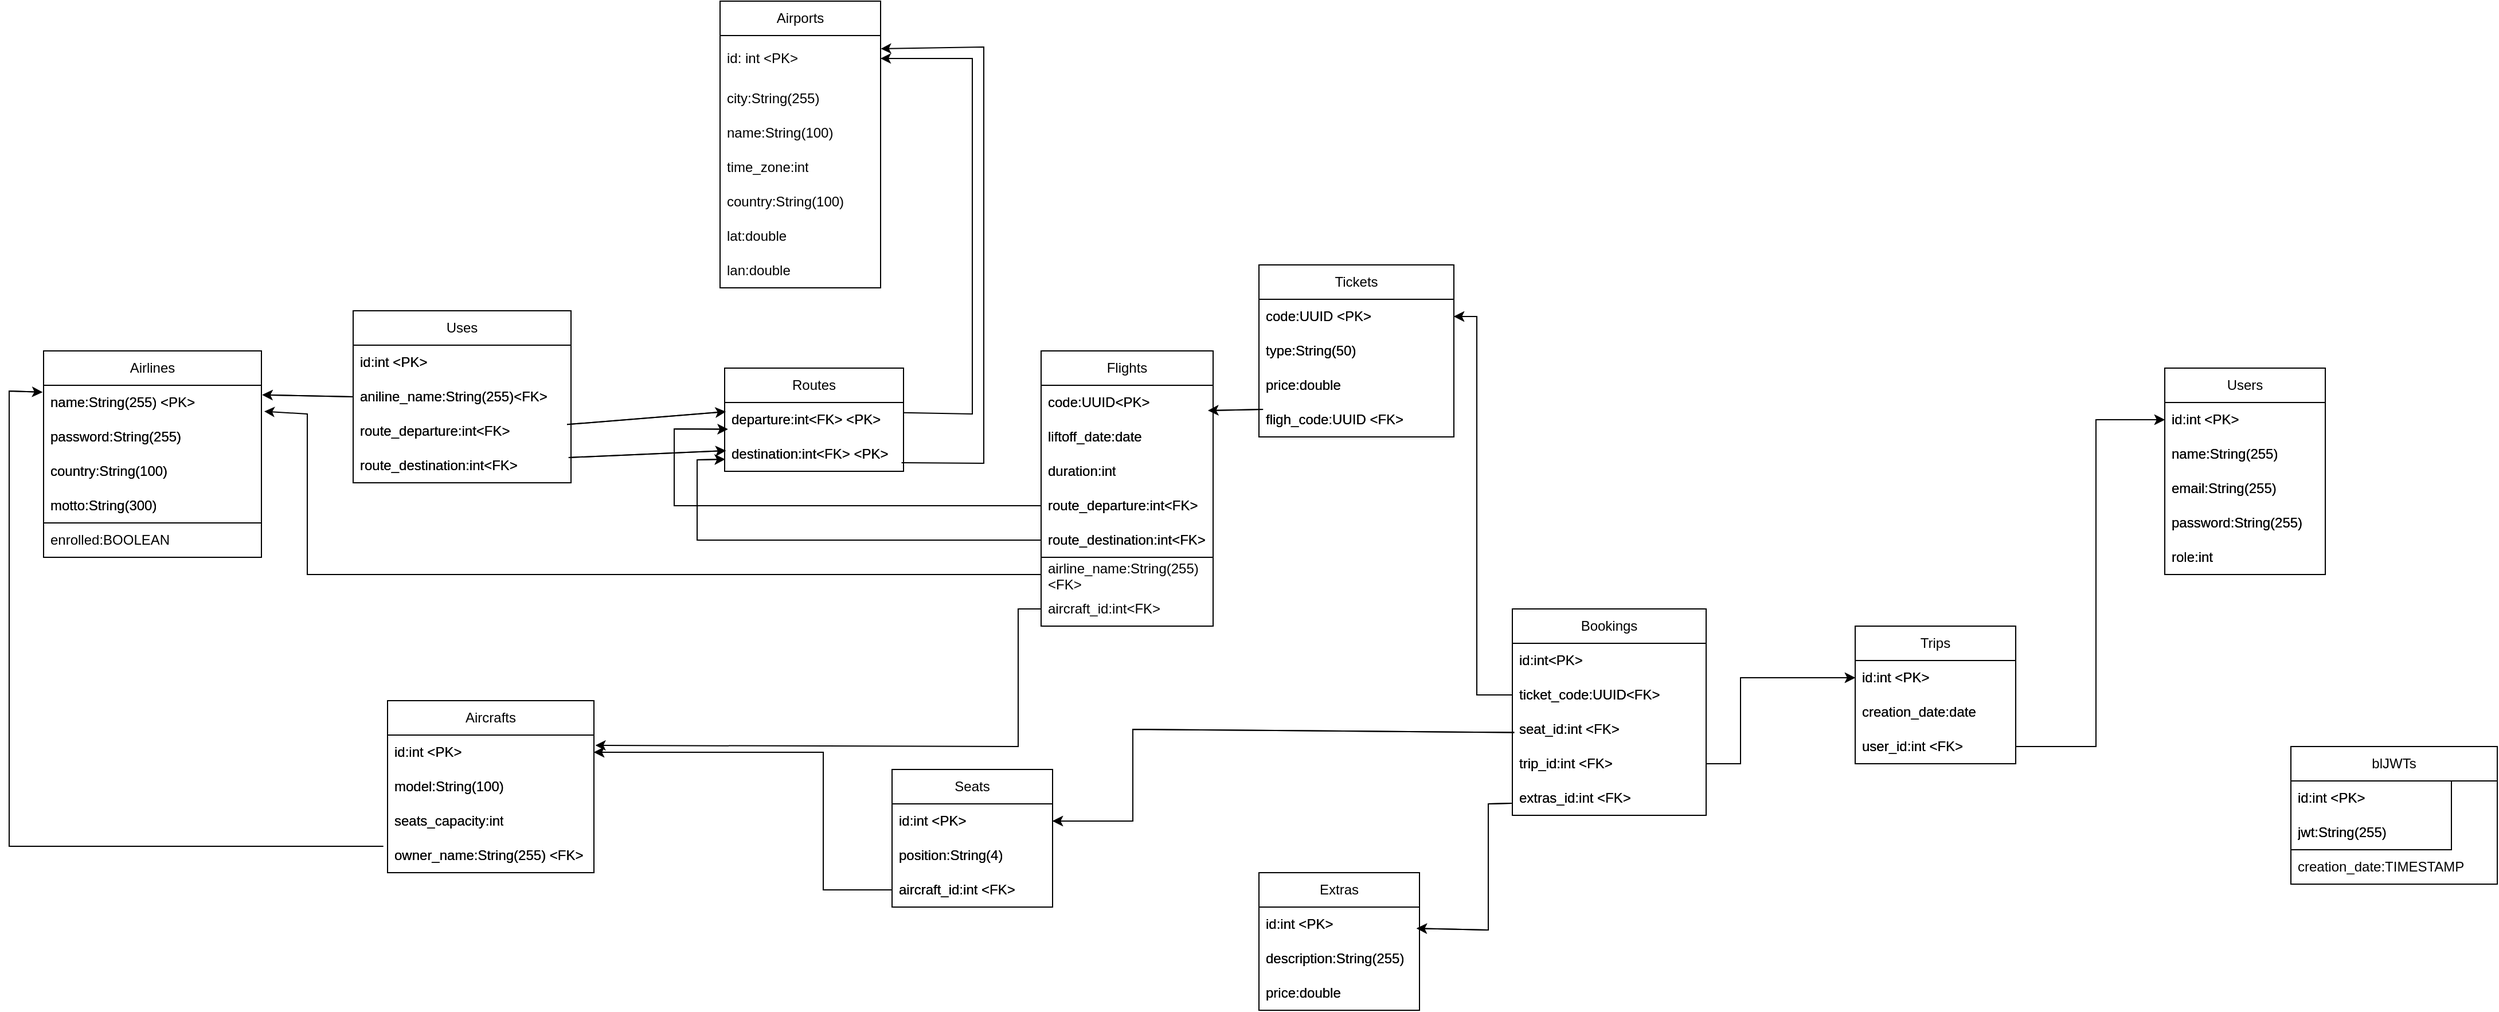 <mxfile version="27.1.6">
  <diagram name="Pagina-1" id="pX6mvPdmHWL1DqITEzlt">
    <mxGraphModel dx="1757" dy="1688" grid="1" gridSize="10" guides="1" tooltips="1" connect="1" arrows="1" fold="1" page="1" pageScale="1" pageWidth="827" pageHeight="1169" math="0" shadow="0">
      <root>
        <mxCell id="0" />
        <mxCell id="1" parent="0" />
        <mxCell id="3aQUeb-euFE-y9l26gwd-1" value="Airlines" style="swimlane;fontStyle=0;childLayout=stackLayout;horizontal=1;startSize=30;horizontalStack=0;resizeParent=1;resizeParentMax=0;resizeLast=0;collapsible=1;marginBottom=0;whiteSpace=wrap;html=1;" parent="1" vertex="1">
          <mxGeometry x="-180" y="235" width="190" height="150" as="geometry" />
        </mxCell>
        <mxCell id="3aQUeb-euFE-y9l26gwd-2" value="name:String(255) &amp;lt;PK&amp;gt;" style="text;strokeColor=none;fillColor=none;align=left;verticalAlign=middle;spacingLeft=4;spacingRight=4;overflow=hidden;points=[[0,0.5],[1,0.5]];portConstraint=eastwest;rotatable=0;whiteSpace=wrap;html=1;" parent="3aQUeb-euFE-y9l26gwd-1" vertex="1">
          <mxGeometry y="30" width="190" height="30" as="geometry" />
        </mxCell>
        <mxCell id="3aQUeb-euFE-y9l26gwd-3" value="password:String(255)" style="text;strokeColor=none;fillColor=none;align=left;verticalAlign=middle;spacingLeft=4;spacingRight=4;overflow=hidden;points=[[0,0.5],[1,0.5]];portConstraint=eastwest;rotatable=0;whiteSpace=wrap;html=1;" parent="3aQUeb-euFE-y9l26gwd-1" vertex="1">
          <mxGeometry y="60" width="190" height="30" as="geometry" />
        </mxCell>
        <mxCell id="3aQUeb-euFE-y9l26gwd-4" value="country:String(100)" style="text;strokeColor=none;fillColor=none;align=left;verticalAlign=middle;spacingLeft=4;spacingRight=4;overflow=hidden;points=[[0,0.5],[1,0.5]];portConstraint=eastwest;rotatable=0;whiteSpace=wrap;html=1;" parent="3aQUeb-euFE-y9l26gwd-1" vertex="1">
          <mxGeometry y="90" width="190" height="30" as="geometry" />
        </mxCell>
        <mxCell id="3aQUeb-euFE-y9l26gwd-5" value="motto:String(300)" style="text;strokeColor=none;fillColor=none;align=left;verticalAlign=middle;spacingLeft=4;spacingRight=4;overflow=hidden;points=[[0,0.5],[1,0.5]];portConstraint=eastwest;rotatable=0;whiteSpace=wrap;html=1;" parent="3aQUeb-euFE-y9l26gwd-1" vertex="1">
          <mxGeometry y="120" width="190" height="30" as="geometry" />
        </mxCell>
        <mxCell id="3aQUeb-euFE-y9l26gwd-6" value="Routes" style="swimlane;fontStyle=0;childLayout=stackLayout;horizontal=1;startSize=30;horizontalStack=0;resizeParent=1;resizeParentMax=0;resizeLast=0;collapsible=1;marginBottom=0;whiteSpace=wrap;html=1;" parent="1" vertex="1">
          <mxGeometry x="414" y="250" width="156" height="90" as="geometry" />
        </mxCell>
        <mxCell id="3aQUeb-euFE-y9l26gwd-7" value="departure:int&amp;lt;FK&amp;gt; &amp;lt;PK&amp;gt;" style="text;strokeColor=none;fillColor=none;align=left;verticalAlign=middle;spacingLeft=4;spacingRight=4;overflow=hidden;points=[[0,0.5],[1,0.5]];portConstraint=eastwest;rotatable=0;whiteSpace=wrap;html=1;" parent="3aQUeb-euFE-y9l26gwd-6" vertex="1">
          <mxGeometry y="30" width="156" height="30" as="geometry" />
        </mxCell>
        <mxCell id="3aQUeb-euFE-y9l26gwd-8" value="destination:int&amp;lt;FK&amp;gt; &amp;lt;PK&amp;gt;" style="text;strokeColor=none;fillColor=none;align=left;verticalAlign=middle;spacingLeft=4;spacingRight=4;overflow=hidden;points=[[0,0.5],[1,0.5]];portConstraint=eastwest;rotatable=0;whiteSpace=wrap;html=1;" parent="3aQUeb-euFE-y9l26gwd-6" vertex="1">
          <mxGeometry y="60" width="156" height="30" as="geometry" />
        </mxCell>
        <mxCell id="3aQUeb-euFE-y9l26gwd-9" value="Users" style="swimlane;fontStyle=0;childLayout=stackLayout;horizontal=1;startSize=30;horizontalStack=0;resizeParent=1;resizeParentMax=0;resizeLast=0;collapsible=1;marginBottom=0;whiteSpace=wrap;html=1;" parent="1" vertex="1">
          <mxGeometry x="1670" y="250" width="140" height="180" as="geometry" />
        </mxCell>
        <mxCell id="3aQUeb-euFE-y9l26gwd-10" value="id:int &amp;lt;PK&amp;gt;" style="text;strokeColor=none;fillColor=none;align=left;verticalAlign=middle;spacingLeft=4;spacingRight=4;overflow=hidden;points=[[0,0.5],[1,0.5]];portConstraint=eastwest;rotatable=0;whiteSpace=wrap;html=1;" parent="3aQUeb-euFE-y9l26gwd-9" vertex="1">
          <mxGeometry y="30" width="140" height="30" as="geometry" />
        </mxCell>
        <mxCell id="3aQUeb-euFE-y9l26gwd-11" value="name:String(255)" style="text;strokeColor=none;fillColor=none;align=left;verticalAlign=middle;spacingLeft=4;spacingRight=4;overflow=hidden;points=[[0,0.5],[1,0.5]];portConstraint=eastwest;rotatable=0;whiteSpace=wrap;html=1;" parent="3aQUeb-euFE-y9l26gwd-9" vertex="1">
          <mxGeometry y="60" width="140" height="30" as="geometry" />
        </mxCell>
        <mxCell id="3aQUeb-euFE-y9l26gwd-12" value="email:String(255)" style="text;strokeColor=none;fillColor=none;align=left;verticalAlign=middle;spacingLeft=4;spacingRight=4;overflow=hidden;points=[[0,0.5],[1,0.5]];portConstraint=eastwest;rotatable=0;whiteSpace=wrap;html=1;" parent="3aQUeb-euFE-y9l26gwd-9" vertex="1">
          <mxGeometry y="90" width="140" height="30" as="geometry" />
        </mxCell>
        <mxCell id="3aQUeb-euFE-y9l26gwd-13" value="password:String(255)" style="text;strokeColor=none;fillColor=none;align=left;verticalAlign=middle;spacingLeft=4;spacingRight=4;overflow=hidden;points=[[0,0.5],[1,0.5]];portConstraint=eastwest;rotatable=0;whiteSpace=wrap;html=1;" parent="3aQUeb-euFE-y9l26gwd-9" vertex="1">
          <mxGeometry y="120" width="140" height="30" as="geometry" />
        </mxCell>
        <mxCell id="3aQUeb-euFE-y9l26gwd-14" value="role:int" style="text;strokeColor=none;fillColor=none;align=left;verticalAlign=middle;spacingLeft=4;spacingRight=4;overflow=hidden;points=[[0,0.5],[1,0.5]];portConstraint=eastwest;rotatable=0;whiteSpace=wrap;html=1;" parent="3aQUeb-euFE-y9l26gwd-9" vertex="1">
          <mxGeometry y="150" width="140" height="30" as="geometry" />
        </mxCell>
        <mxCell id="3aQUeb-euFE-y9l26gwd-15" value="Tickets" style="swimlane;fontStyle=0;childLayout=stackLayout;horizontal=1;startSize=30;horizontalStack=0;resizeParent=1;resizeParentMax=0;resizeLast=0;collapsible=1;marginBottom=0;whiteSpace=wrap;html=1;" parent="1" vertex="1">
          <mxGeometry x="880" y="160" width="170" height="150" as="geometry" />
        </mxCell>
        <mxCell id="3aQUeb-euFE-y9l26gwd-16" value="code:UUID &amp;lt;PK&amp;gt;" style="text;strokeColor=none;fillColor=none;align=left;verticalAlign=middle;spacingLeft=4;spacingRight=4;overflow=hidden;points=[[0,0.5],[1,0.5]];portConstraint=eastwest;rotatable=0;whiteSpace=wrap;html=1;" parent="3aQUeb-euFE-y9l26gwd-15" vertex="1">
          <mxGeometry y="30" width="170" height="30" as="geometry" />
        </mxCell>
        <mxCell id="3aQUeb-euFE-y9l26gwd-17" value="type:String(50)" style="text;strokeColor=none;fillColor=none;align=left;verticalAlign=middle;spacingLeft=4;spacingRight=4;overflow=hidden;points=[[0,0.5],[1,0.5]];portConstraint=eastwest;rotatable=0;whiteSpace=wrap;html=1;" parent="3aQUeb-euFE-y9l26gwd-15" vertex="1">
          <mxGeometry y="60" width="170" height="30" as="geometry" />
        </mxCell>
        <mxCell id="3aQUeb-euFE-y9l26gwd-18" value="price:double" style="text;strokeColor=none;fillColor=none;align=left;verticalAlign=middle;spacingLeft=4;spacingRight=4;overflow=hidden;points=[[0,0.5],[1,0.5]];portConstraint=eastwest;rotatable=0;whiteSpace=wrap;html=1;" parent="3aQUeb-euFE-y9l26gwd-15" vertex="1">
          <mxGeometry y="90" width="170" height="30" as="geometry" />
        </mxCell>
        <mxCell id="3aQUeb-euFE-y9l26gwd-19" value="fligh_code:UUID &amp;lt;FK&amp;gt;" style="text;strokeColor=none;fillColor=none;align=left;verticalAlign=middle;spacingLeft=4;spacingRight=4;overflow=hidden;points=[[0,0.5],[1,0.5]];portConstraint=eastwest;rotatable=0;whiteSpace=wrap;html=1;" parent="3aQUeb-euFE-y9l26gwd-15" vertex="1">
          <mxGeometry y="120" width="170" height="30" as="geometry" />
        </mxCell>
        <mxCell id="3aQUeb-euFE-y9l26gwd-26" value="Flights" style="swimlane;fontStyle=0;childLayout=stackLayout;horizontal=1;startSize=30;horizontalStack=0;resizeParent=1;resizeParentMax=0;resizeLast=0;collapsible=1;marginBottom=0;whiteSpace=wrap;html=1;" parent="1" vertex="1">
          <mxGeometry x="690" y="235" width="150" height="240" as="geometry" />
        </mxCell>
        <mxCell id="3aQUeb-euFE-y9l26gwd-27" value="code:UUID&amp;lt;PK&amp;gt;" style="text;strokeColor=none;fillColor=none;align=left;verticalAlign=middle;spacingLeft=4;spacingRight=4;overflow=hidden;points=[[0,0.5],[1,0.5]];portConstraint=eastwest;rotatable=0;whiteSpace=wrap;html=1;" parent="3aQUeb-euFE-y9l26gwd-26" vertex="1">
          <mxGeometry y="30" width="150" height="30" as="geometry" />
        </mxCell>
        <mxCell id="3aQUeb-euFE-y9l26gwd-28" value="liftoff_date:date" style="text;strokeColor=none;fillColor=none;align=left;verticalAlign=middle;spacingLeft=4;spacingRight=4;overflow=hidden;points=[[0,0.5],[1,0.5]];portConstraint=eastwest;rotatable=0;whiteSpace=wrap;html=1;" parent="3aQUeb-euFE-y9l26gwd-26" vertex="1">
          <mxGeometry y="60" width="150" height="30" as="geometry" />
        </mxCell>
        <mxCell id="3aQUeb-euFE-y9l26gwd-29" value="duration:int" style="text;strokeColor=none;fillColor=none;align=left;verticalAlign=middle;spacingLeft=4;spacingRight=4;overflow=hidden;points=[[0,0.5],[1,0.5]];portConstraint=eastwest;rotatable=0;whiteSpace=wrap;html=1;" parent="3aQUeb-euFE-y9l26gwd-26" vertex="1">
          <mxGeometry y="90" width="150" height="30" as="geometry" />
        </mxCell>
        <mxCell id="3aQUeb-euFE-y9l26gwd-30" value="route_departure:int&amp;lt;FK&amp;gt;" style="text;strokeColor=none;fillColor=none;align=left;verticalAlign=middle;spacingLeft=4;spacingRight=4;overflow=hidden;points=[[0,0.5],[1,0.5]];portConstraint=eastwest;rotatable=0;whiteSpace=wrap;html=1;" parent="3aQUeb-euFE-y9l26gwd-26" vertex="1">
          <mxGeometry y="120" width="150" height="30" as="geometry" />
        </mxCell>
        <mxCell id="3aQUeb-euFE-y9l26gwd-31" value="route_destination:int&amp;lt;FK&amp;gt;" style="text;strokeColor=none;fillColor=none;align=left;verticalAlign=middle;spacingLeft=4;spacingRight=4;overflow=hidden;points=[[0,0.5],[1,0.5]];portConstraint=eastwest;rotatable=0;whiteSpace=wrap;html=1;" parent="3aQUeb-euFE-y9l26gwd-26" vertex="1">
          <mxGeometry y="150" width="150" height="30" as="geometry" />
        </mxCell>
        <mxCell id="3aQUeb-euFE-y9l26gwd-32" value="airline_name:String(255)&amp;lt;FK&amp;gt;" style="text;strokeColor=none;fillColor=none;align=left;verticalAlign=middle;spacingLeft=4;spacingRight=4;overflow=hidden;points=[[0,0.5],[1,0.5]];portConstraint=eastwest;rotatable=0;whiteSpace=wrap;html=1;" parent="3aQUeb-euFE-y9l26gwd-26" vertex="1">
          <mxGeometry y="180" width="150" height="30" as="geometry" />
        </mxCell>
        <mxCell id="Vh7ybCmycij3RCht1qAK-32" value="aircraft_id:int&amp;lt;FK&amp;gt;" style="text;strokeColor=none;fillColor=none;align=left;verticalAlign=middle;spacingLeft=4;spacingRight=4;overflow=hidden;points=[[0,0.5],[1,0.5]];portConstraint=eastwest;rotatable=0;whiteSpace=wrap;html=1;" parent="3aQUeb-euFE-y9l26gwd-26" vertex="1">
          <mxGeometry y="210" width="150" height="30" as="geometry" />
        </mxCell>
        <mxCell id="3aQUeb-euFE-y9l26gwd-33" value="Trips" style="swimlane;fontStyle=0;childLayout=stackLayout;horizontal=1;startSize=30;horizontalStack=0;resizeParent=1;resizeParentMax=0;resizeLast=0;collapsible=1;marginBottom=0;whiteSpace=wrap;html=1;" parent="1" vertex="1">
          <mxGeometry x="1400" y="475" width="140" height="120" as="geometry" />
        </mxCell>
        <mxCell id="3aQUeb-euFE-y9l26gwd-34" value="id:int &amp;lt;PK&amp;gt;" style="text;strokeColor=none;fillColor=none;align=left;verticalAlign=middle;spacingLeft=4;spacingRight=4;overflow=hidden;points=[[0,0.5],[1,0.5]];portConstraint=eastwest;rotatable=0;whiteSpace=wrap;html=1;" parent="3aQUeb-euFE-y9l26gwd-33" vertex="1">
          <mxGeometry y="30" width="140" height="30" as="geometry" />
        </mxCell>
        <mxCell id="3aQUeb-euFE-y9l26gwd-35" value="creation_date:date" style="text;strokeColor=none;fillColor=none;align=left;verticalAlign=middle;spacingLeft=4;spacingRight=4;overflow=hidden;points=[[0,0.5],[1,0.5]];portConstraint=eastwest;rotatable=0;whiteSpace=wrap;html=1;" parent="3aQUeb-euFE-y9l26gwd-33" vertex="1">
          <mxGeometry y="60" width="140" height="30" as="geometry" />
        </mxCell>
        <mxCell id="3aQUeb-euFE-y9l26gwd-36" value="user_id:int &amp;lt;FK&amp;gt;" style="text;strokeColor=none;fillColor=none;align=left;verticalAlign=middle;spacingLeft=4;spacingRight=4;overflow=hidden;points=[[0,0.5],[1,0.5]];portConstraint=eastwest;rotatable=0;whiteSpace=wrap;html=1;" parent="3aQUeb-euFE-y9l26gwd-33" vertex="1">
          <mxGeometry y="90" width="140" height="30" as="geometry" />
        </mxCell>
        <mxCell id="3aQUeb-euFE-y9l26gwd-37" value="Seats" style="swimlane;fontStyle=0;childLayout=stackLayout;horizontal=1;startSize=30;horizontalStack=0;resizeParent=1;resizeParentMax=0;resizeLast=0;collapsible=1;marginBottom=0;whiteSpace=wrap;html=1;" parent="1" vertex="1">
          <mxGeometry x="560" y="600" width="140" height="120" as="geometry" />
        </mxCell>
        <mxCell id="3aQUeb-euFE-y9l26gwd-38" value="id:int &amp;lt;PK&amp;gt;" style="text;strokeColor=none;fillColor=none;align=left;verticalAlign=middle;spacingLeft=4;spacingRight=4;overflow=hidden;points=[[0,0.5],[1,0.5]];portConstraint=eastwest;rotatable=0;whiteSpace=wrap;html=1;" parent="3aQUeb-euFE-y9l26gwd-37" vertex="1">
          <mxGeometry y="30" width="140" height="30" as="geometry" />
        </mxCell>
        <mxCell id="3aQUeb-euFE-y9l26gwd-39" value="position:String(4)" style="text;strokeColor=none;fillColor=none;align=left;verticalAlign=middle;spacingLeft=4;spacingRight=4;overflow=hidden;points=[[0,0.5],[1,0.5]];portConstraint=eastwest;rotatable=0;whiteSpace=wrap;html=1;" parent="3aQUeb-euFE-y9l26gwd-37" vertex="1">
          <mxGeometry y="60" width="140" height="30" as="geometry" />
        </mxCell>
        <mxCell id="3aQUeb-euFE-y9l26gwd-40" value="aircraft_id:int &amp;lt;FK&amp;gt;" style="text;strokeColor=none;fillColor=none;align=left;verticalAlign=middle;spacingLeft=4;spacingRight=4;overflow=hidden;points=[[0,0.5],[1,0.5]];portConstraint=eastwest;rotatable=0;whiteSpace=wrap;html=1;" parent="3aQUeb-euFE-y9l26gwd-37" vertex="1">
          <mxGeometry y="90" width="140" height="30" as="geometry" />
        </mxCell>
        <mxCell id="3aQUeb-euFE-y9l26gwd-41" value="Extras" style="swimlane;fontStyle=0;childLayout=stackLayout;horizontal=1;startSize=30;horizontalStack=0;resizeParent=1;resizeParentMax=0;resizeLast=0;collapsible=1;marginBottom=0;whiteSpace=wrap;html=1;" parent="1" vertex="1">
          <mxGeometry x="880" y="690" width="140" height="120" as="geometry" />
        </mxCell>
        <mxCell id="3aQUeb-euFE-y9l26gwd-42" value="id:int &amp;lt;PK&amp;gt;" style="text;strokeColor=none;fillColor=none;align=left;verticalAlign=middle;spacingLeft=4;spacingRight=4;overflow=hidden;points=[[0,0.5],[1,0.5]];portConstraint=eastwest;rotatable=0;whiteSpace=wrap;html=1;" parent="3aQUeb-euFE-y9l26gwd-41" vertex="1">
          <mxGeometry y="30" width="140" height="30" as="geometry" />
        </mxCell>
        <mxCell id="3aQUeb-euFE-y9l26gwd-43" value="description:String(255)" style="text;strokeColor=none;fillColor=none;align=left;verticalAlign=middle;spacingLeft=4;spacingRight=4;overflow=hidden;points=[[0,0.5],[1,0.5]];portConstraint=eastwest;rotatable=0;whiteSpace=wrap;html=1;" parent="3aQUeb-euFE-y9l26gwd-41" vertex="1">
          <mxGeometry y="60" width="140" height="30" as="geometry" />
        </mxCell>
        <mxCell id="3aQUeb-euFE-y9l26gwd-44" value="price:double" style="text;strokeColor=none;fillColor=none;align=left;verticalAlign=middle;spacingLeft=4;spacingRight=4;overflow=hidden;points=[[0,0.5],[1,0.5]];portConstraint=eastwest;rotatable=0;whiteSpace=wrap;html=1;" parent="3aQUeb-euFE-y9l26gwd-41" vertex="1">
          <mxGeometry y="90" width="140" height="30" as="geometry" />
        </mxCell>
        <mxCell id="3aQUeb-euFE-y9l26gwd-45" value="Aircrafts" style="swimlane;fontStyle=0;childLayout=stackLayout;horizontal=1;startSize=30;horizontalStack=0;resizeParent=1;resizeParentMax=0;resizeLast=0;collapsible=1;marginBottom=0;whiteSpace=wrap;html=1;" parent="1" vertex="1">
          <mxGeometry x="120" y="540" width="180" height="150" as="geometry" />
        </mxCell>
        <mxCell id="3aQUeb-euFE-y9l26gwd-46" value="id:int &amp;lt;PK&amp;gt;" style="text;strokeColor=none;fillColor=none;align=left;verticalAlign=middle;spacingLeft=4;spacingRight=4;overflow=hidden;points=[[0,0.5],[1,0.5]];portConstraint=eastwest;rotatable=0;whiteSpace=wrap;html=1;" parent="3aQUeb-euFE-y9l26gwd-45" vertex="1">
          <mxGeometry y="30" width="180" height="30" as="geometry" />
        </mxCell>
        <mxCell id="3aQUeb-euFE-y9l26gwd-47" value="model:String(100)" style="text;strokeColor=none;fillColor=none;align=left;verticalAlign=middle;spacingLeft=4;spacingRight=4;overflow=hidden;points=[[0,0.5],[1,0.5]];portConstraint=eastwest;rotatable=0;whiteSpace=wrap;html=1;" parent="3aQUeb-euFE-y9l26gwd-45" vertex="1">
          <mxGeometry y="60" width="180" height="30" as="geometry" />
        </mxCell>
        <mxCell id="3aQUeb-euFE-y9l26gwd-48" value="seats_capacity:int" style="text;strokeColor=none;fillColor=none;align=left;verticalAlign=middle;spacingLeft=4;spacingRight=4;overflow=hidden;points=[[0,0.5],[1,0.5]];portConstraint=eastwest;rotatable=0;whiteSpace=wrap;html=1;" parent="3aQUeb-euFE-y9l26gwd-45" vertex="1">
          <mxGeometry y="90" width="180" height="30" as="geometry" />
        </mxCell>
        <mxCell id="3aQUeb-euFE-y9l26gwd-49" value="owner_name:String(255) &amp;lt;FK&amp;gt;" style="text;strokeColor=none;fillColor=none;align=left;verticalAlign=middle;spacingLeft=4;spacingRight=4;overflow=hidden;points=[[0,0.5],[1,0.5]];portConstraint=eastwest;rotatable=0;whiteSpace=wrap;html=1;" parent="3aQUeb-euFE-y9l26gwd-45" vertex="1">
          <mxGeometry y="120" width="180" height="30" as="geometry" />
        </mxCell>
        <mxCell id="3aQUeb-euFE-y9l26gwd-52" value="" style="endArrow=classic;html=1;rounded=0;exitX=-0.021;exitY=0.233;exitDx=0;exitDy=0;entryX=-0.005;entryY=0.2;entryDx=0;entryDy=0;exitPerimeter=0;entryPerimeter=0;" parent="1" source="3aQUeb-euFE-y9l26gwd-49" target="3aQUeb-euFE-y9l26gwd-2" edge="1">
          <mxGeometry width="50" height="50" relative="1" as="geometry">
            <mxPoint x="140" y="670.01" as="sourcePoint" />
            <mxPoint x="-200" y="270" as="targetPoint" />
            <Array as="points">
              <mxPoint x="-210" y="667" />
              <mxPoint x="-210" y="270" />
            </Array>
          </mxGeometry>
        </mxCell>
        <mxCell id="3aQUeb-euFE-y9l26gwd-53" value="" style="endArrow=classic;html=1;rounded=0;exitX=0;exitY=0.5;exitDx=0;exitDy=0;entryX=1;entryY=0.5;entryDx=0;entryDy=0;" parent="1" source="3aQUeb-euFE-y9l26gwd-40" target="3aQUeb-euFE-y9l26gwd-46" edge="1">
          <mxGeometry width="50" height="50" relative="1" as="geometry">
            <mxPoint x="350" y="600" as="sourcePoint" />
            <mxPoint x="400" y="550" as="targetPoint" />
            <Array as="points">
              <mxPoint x="500" y="705" />
              <mxPoint x="500" y="585" />
            </Array>
          </mxGeometry>
        </mxCell>
        <mxCell id="3aQUeb-euFE-y9l26gwd-55" value="" style="endArrow=classic;html=1;rounded=0;exitX=0;exitY=0.5;exitDx=0;exitDy=0;entryX=0.002;entryY=0.652;entryDx=0;entryDy=0;entryPerimeter=0;" parent="1" source="3aQUeb-euFE-y9l26gwd-31" target="3aQUeb-euFE-y9l26gwd-8" edge="1">
          <mxGeometry width="50" height="50" relative="1" as="geometry">
            <mxPoint x="540" y="460" as="sourcePoint" />
            <mxPoint x="414" y="295" as="targetPoint" />
            <Array as="points">
              <mxPoint x="390" y="400" />
              <mxPoint x="390" y="330" />
            </Array>
          </mxGeometry>
        </mxCell>
        <mxCell id="3aQUeb-euFE-y9l26gwd-56" value="Uses" style="swimlane;fontStyle=0;childLayout=stackLayout;horizontal=1;startSize=30;horizontalStack=0;resizeParent=1;resizeParentMax=0;resizeLast=0;collapsible=1;marginBottom=0;whiteSpace=wrap;html=1;" parent="1" vertex="1">
          <mxGeometry x="90" y="200" width="190" height="150" as="geometry" />
        </mxCell>
        <mxCell id="3aQUeb-euFE-y9l26gwd-57" value="id:int &amp;lt;PK&amp;gt;" style="text;strokeColor=none;fillColor=none;align=left;verticalAlign=middle;spacingLeft=4;spacingRight=4;overflow=hidden;points=[[0,0.5],[1,0.5]];portConstraint=eastwest;rotatable=0;whiteSpace=wrap;html=1;" parent="3aQUeb-euFE-y9l26gwd-56" vertex="1">
          <mxGeometry y="30" width="190" height="30" as="geometry" />
        </mxCell>
        <mxCell id="3aQUeb-euFE-y9l26gwd-58" value="aniline_name:String(255)&amp;lt;FK&amp;gt;" style="text;strokeColor=none;fillColor=none;align=left;verticalAlign=middle;spacingLeft=4;spacingRight=4;overflow=hidden;points=[[0,0.5],[1,0.5]];portConstraint=eastwest;rotatable=0;whiteSpace=wrap;html=1;" parent="3aQUeb-euFE-y9l26gwd-56" vertex="1">
          <mxGeometry y="60" width="190" height="30" as="geometry" />
        </mxCell>
        <mxCell id="3aQUeb-euFE-y9l26gwd-59" value="route_departure:int&amp;lt;FK&amp;gt;" style="text;strokeColor=none;fillColor=none;align=left;verticalAlign=middle;spacingLeft=4;spacingRight=4;overflow=hidden;points=[[0,0.5],[1,0.5]];portConstraint=eastwest;rotatable=0;whiteSpace=wrap;html=1;" parent="3aQUeb-euFE-y9l26gwd-56" vertex="1">
          <mxGeometry y="90" width="190" height="30" as="geometry" />
        </mxCell>
        <mxCell id="3aQUeb-euFE-y9l26gwd-60" value="route_destination:int&amp;lt;FK&amp;gt;" style="text;strokeColor=none;fillColor=none;align=left;verticalAlign=middle;spacingLeft=4;spacingRight=4;overflow=hidden;points=[[0,0.5],[1,0.5]];portConstraint=eastwest;rotatable=0;whiteSpace=wrap;html=1;" parent="3aQUeb-euFE-y9l26gwd-56" vertex="1">
          <mxGeometry y="120" width="190" height="30" as="geometry" />
        </mxCell>
        <mxCell id="3aQUeb-euFE-y9l26gwd-61" value="" style="endArrow=classic;html=1;rounded=0;exitX=0;exitY=0.5;exitDx=0;exitDy=0;entryX=1.004;entryY=0.278;entryDx=0;entryDy=0;entryPerimeter=0;" parent="1" source="3aQUeb-euFE-y9l26gwd-58" target="3aQUeb-euFE-y9l26gwd-2" edge="1">
          <mxGeometry width="50" height="50" relative="1" as="geometry">
            <mxPoint x="190" y="460" as="sourcePoint" />
            <mxPoint x="10" y="280" as="targetPoint" />
          </mxGeometry>
        </mxCell>
        <mxCell id="3aQUeb-euFE-y9l26gwd-62" value="" style="endArrow=classic;html=1;rounded=0;entryX=0.007;entryY=0.267;entryDx=0;entryDy=0;entryPerimeter=0;exitX=0.982;exitY=0.306;exitDx=0;exitDy=0;exitPerimeter=0;" parent="1" source="3aQUeb-euFE-y9l26gwd-59" edge="1">
          <mxGeometry width="50" height="50" relative="1" as="geometry">
            <mxPoint x="280" y="305" as="sourcePoint" />
            <mxPoint x="414.98" y="288.01" as="targetPoint" />
          </mxGeometry>
        </mxCell>
        <mxCell id="3aQUeb-euFE-y9l26gwd-63" value="" style="endArrow=classic;html=1;rounded=0;exitX=0.021;exitY=0.2;exitDx=0;exitDy=0;exitPerimeter=0;entryX=0.971;entryY=0.733;entryDx=0;entryDy=0;entryPerimeter=0;" parent="1" source="3aQUeb-euFE-y9l26gwd-19" target="3aQUeb-euFE-y9l26gwd-27" edge="1">
          <mxGeometry width="50" height="50" relative="1" as="geometry">
            <mxPoint x="910" y="530" as="sourcePoint" />
            <mxPoint x="960" y="480" as="targetPoint" />
          </mxGeometry>
        </mxCell>
        <mxCell id="3aQUeb-euFE-y9l26gwd-64" value="Bookings" style="swimlane;fontStyle=0;childLayout=stackLayout;horizontal=1;startSize=30;horizontalStack=0;resizeParent=1;resizeParentMax=0;resizeLast=0;collapsible=1;marginBottom=0;whiteSpace=wrap;html=1;" parent="1" vertex="1">
          <mxGeometry x="1101" y="460" width="169" height="180" as="geometry" />
        </mxCell>
        <mxCell id="3aQUeb-euFE-y9l26gwd-65" value="id:int&amp;lt;PK&amp;gt;" style="text;strokeColor=none;fillColor=none;align=left;verticalAlign=middle;spacingLeft=4;spacingRight=4;overflow=hidden;points=[[0,0.5],[1,0.5]];portConstraint=eastwest;rotatable=0;whiteSpace=wrap;html=1;" parent="3aQUeb-euFE-y9l26gwd-64" vertex="1">
          <mxGeometry y="30" width="169" height="30" as="geometry" />
        </mxCell>
        <mxCell id="3aQUeb-euFE-y9l26gwd-66" value="ticket_code:UUID&amp;lt;FK&amp;gt;" style="text;strokeColor=none;fillColor=none;align=left;verticalAlign=middle;spacingLeft=4;spacingRight=4;overflow=hidden;points=[[0,0.5],[1,0.5]];portConstraint=eastwest;rotatable=0;whiteSpace=wrap;html=1;" parent="3aQUeb-euFE-y9l26gwd-64" vertex="1">
          <mxGeometry y="60" width="169" height="30" as="geometry" />
        </mxCell>
        <mxCell id="3aQUeb-euFE-y9l26gwd-67" value="seat_id:int &amp;lt;FK&amp;gt;" style="text;strokeColor=none;fillColor=none;align=left;verticalAlign=middle;spacingLeft=4;spacingRight=4;overflow=hidden;points=[[0,0.5],[1,0.5]];portConstraint=eastwest;rotatable=0;whiteSpace=wrap;html=1;" parent="3aQUeb-euFE-y9l26gwd-64" vertex="1">
          <mxGeometry y="90" width="169" height="30" as="geometry" />
        </mxCell>
        <mxCell id="3aQUeb-euFE-y9l26gwd-68" value="trip_id:int &amp;lt;FK&amp;gt;" style="text;strokeColor=none;fillColor=none;align=left;verticalAlign=middle;spacingLeft=4;spacingRight=4;overflow=hidden;points=[[0,0.5],[1,0.5]];portConstraint=eastwest;rotatable=0;whiteSpace=wrap;html=1;" parent="3aQUeb-euFE-y9l26gwd-64" vertex="1">
          <mxGeometry y="120" width="169" height="30" as="geometry" />
        </mxCell>
        <mxCell id="3aQUeb-euFE-y9l26gwd-69" value="extras_id:int &amp;lt;FK&amp;gt;" style="text;strokeColor=none;fillColor=none;align=left;verticalAlign=middle;spacingLeft=4;spacingRight=4;overflow=hidden;points=[[0,0.5],[1,0.5]];portConstraint=eastwest;rotatable=0;whiteSpace=wrap;html=1;" parent="3aQUeb-euFE-y9l26gwd-64" vertex="1">
          <mxGeometry y="150" width="169" height="30" as="geometry" />
        </mxCell>
        <mxCell id="3aQUeb-euFE-y9l26gwd-70" value="" style="endArrow=classic;html=1;rounded=0;exitX=0.01;exitY=0.593;exitDx=0;exitDy=0;exitPerimeter=0;entryX=1;entryY=0.5;entryDx=0;entryDy=0;" parent="1" source="3aQUeb-euFE-y9l26gwd-67" target="3aQUeb-euFE-y9l26gwd-38" edge="1">
          <mxGeometry width="50" height="50" relative="1" as="geometry">
            <mxPoint x="930" y="610" as="sourcePoint" />
            <mxPoint x="980" y="560" as="targetPoint" />
            <Array as="points">
              <mxPoint x="770" y="565" />
              <mxPoint x="770" y="645" />
            </Array>
          </mxGeometry>
        </mxCell>
        <mxCell id="3aQUeb-euFE-y9l26gwd-71" value="" style="endArrow=classic;html=1;rounded=0;exitX=0;exitY=0.5;exitDx=0;exitDy=0;entryX=1;entryY=0.5;entryDx=0;entryDy=0;" parent="1" source="3aQUeb-euFE-y9l26gwd-66" target="3aQUeb-euFE-y9l26gwd-16" edge="1">
          <mxGeometry width="50" height="50" relative="1" as="geometry">
            <mxPoint x="1010" y="540" as="sourcePoint" />
            <mxPoint x="1200" y="230" as="targetPoint" />
            <Array as="points">
              <mxPoint x="1070" y="535" />
              <mxPoint x="1070" y="205" />
            </Array>
          </mxGeometry>
        </mxCell>
        <mxCell id="3aQUeb-euFE-y9l26gwd-72" value="" style="endArrow=classic;html=1;rounded=0;exitX=1;exitY=0.5;exitDx=0;exitDy=0;entryX=0;entryY=0.5;entryDx=0;entryDy=0;" parent="1" source="3aQUeb-euFE-y9l26gwd-36" target="3aQUeb-euFE-y9l26gwd-10" edge="1">
          <mxGeometry width="50" height="50" relative="1" as="geometry">
            <mxPoint x="1250" y="490" as="sourcePoint" />
            <mxPoint x="1300" y="440" as="targetPoint" />
            <Array as="points">
              <mxPoint x="1610" y="580" />
              <mxPoint x="1610" y="295" />
            </Array>
          </mxGeometry>
        </mxCell>
        <mxCell id="3aQUeb-euFE-y9l26gwd-73" value="" style="endArrow=classic;html=1;rounded=0;exitX=1;exitY=0.5;exitDx=0;exitDy=0;entryX=0;entryY=0.5;entryDx=0;entryDy=0;" parent="1" source="3aQUeb-euFE-y9l26gwd-68" target="3aQUeb-euFE-y9l26gwd-34" edge="1">
          <mxGeometry width="50" height="50" relative="1" as="geometry">
            <mxPoint x="1400" y="610" as="sourcePoint" />
            <mxPoint x="1290" y="440" as="targetPoint" />
            <Array as="points">
              <mxPoint x="1300" y="595" />
              <mxPoint x="1300" y="520" />
            </Array>
          </mxGeometry>
        </mxCell>
        <mxCell id="3aQUeb-euFE-y9l26gwd-74" value="" style="endArrow=classic;html=1;rounded=0;exitX=-0.004;exitY=0.651;exitDx=0;exitDy=0;exitPerimeter=0;entryX=0.982;entryY=0.619;entryDx=0;entryDy=0;entryPerimeter=0;" parent="1" source="3aQUeb-euFE-y9l26gwd-69" target="3aQUeb-euFE-y9l26gwd-42" edge="1">
          <mxGeometry width="50" height="50" relative="1" as="geometry">
            <mxPoint x="1060" y="620" as="sourcePoint" />
            <mxPoint x="1110" y="570" as="targetPoint" />
            <Array as="points">
              <mxPoint x="1080" y="630" />
              <mxPoint x="1080" y="740" />
            </Array>
          </mxGeometry>
        </mxCell>
        <mxCell id="3aQUeb-euFE-y9l26gwd-75" value="" style="endArrow=classic;html=1;rounded=0;exitX=0.989;exitY=0.267;exitDx=0;exitDy=0;exitPerimeter=0;entryX=0.007;entryY=0.4;entryDx=0;entryDy=0;entryPerimeter=0;" parent="1" source="3aQUeb-euFE-y9l26gwd-60" target="3aQUeb-euFE-y9l26gwd-8" edge="1">
          <mxGeometry width="50" height="50" relative="1" as="geometry">
            <mxPoint x="280" y="330" as="sourcePoint" />
            <mxPoint x="410" y="320" as="targetPoint" />
          </mxGeometry>
        </mxCell>
        <mxCell id="3aQUeb-euFE-y9l26gwd-76" value="" style="endArrow=classic;html=1;rounded=0;entryX=0.018;entryY=0.776;entryDx=0;entryDy=0;entryPerimeter=0;" parent="1" source="3aQUeb-euFE-y9l26gwd-30" target="3aQUeb-euFE-y9l26gwd-7" edge="1">
          <mxGeometry width="50" height="50" relative="1" as="geometry">
            <mxPoint x="690" y="380" as="sourcePoint" />
            <mxPoint x="414" y="310" as="targetPoint" />
            <Array as="points">
              <mxPoint x="370" y="370" />
              <mxPoint x="370" y="303" />
            </Array>
          </mxGeometry>
        </mxCell>
        <mxCell id="3aQUeb-euFE-y9l26gwd-77" value="blJWTs" style="swimlane;fontStyle=0;childLayout=stackLayout;horizontal=1;startSize=30;horizontalStack=0;resizeParent=1;resizeParentMax=0;resizeLast=0;collapsible=1;marginBottom=0;whiteSpace=wrap;html=1;" parent="1" vertex="1">
          <mxGeometry x="1780" y="580" width="140" height="90" as="geometry" />
        </mxCell>
        <mxCell id="3aQUeb-euFE-y9l26gwd-78" value="id:int &amp;lt;PK&amp;gt;" style="text;strokeColor=none;fillColor=none;align=left;verticalAlign=middle;spacingLeft=4;spacingRight=4;overflow=hidden;points=[[0,0.5],[1,0.5]];portConstraint=eastwest;rotatable=0;whiteSpace=wrap;html=1;" parent="3aQUeb-euFE-y9l26gwd-77" vertex="1">
          <mxGeometry y="30" width="140" height="30" as="geometry" />
        </mxCell>
        <mxCell id="3aQUeb-euFE-y9l26gwd-79" value="jwt:String(255)" style="text;strokeColor=none;fillColor=none;align=left;verticalAlign=middle;spacingLeft=4;spacingRight=4;overflow=hidden;points=[[0,0.5],[1,0.5]];portConstraint=eastwest;rotatable=0;whiteSpace=wrap;html=1;" parent="3aQUeb-euFE-y9l26gwd-77" vertex="1">
          <mxGeometry y="60" width="140" height="30" as="geometry" />
        </mxCell>
        <mxCell id="Vh7ybCmycij3RCht1qAK-1" value="Airlines" style="swimlane;fontStyle=0;childLayout=stackLayout;horizontal=1;startSize=30;horizontalStack=0;resizeParent=1;resizeParentMax=0;resizeLast=0;collapsible=1;marginBottom=0;whiteSpace=wrap;html=1;" parent="1" vertex="1">
          <mxGeometry x="-180" y="235" width="190" height="180" as="geometry" />
        </mxCell>
        <mxCell id="Vh7ybCmycij3RCht1qAK-2" value="name:String(255) &amp;lt;PK&amp;gt;" style="text;strokeColor=none;fillColor=none;align=left;verticalAlign=middle;spacingLeft=4;spacingRight=4;overflow=hidden;points=[[0,0.5],[1,0.5]];portConstraint=eastwest;rotatable=0;whiteSpace=wrap;html=1;" parent="Vh7ybCmycij3RCht1qAK-1" vertex="1">
          <mxGeometry y="30" width="190" height="30" as="geometry" />
        </mxCell>
        <mxCell id="Vh7ybCmycij3RCht1qAK-3" value="password:String(255)" style="text;strokeColor=none;fillColor=none;align=left;verticalAlign=middle;spacingLeft=4;spacingRight=4;overflow=hidden;points=[[0,0.5],[1,0.5]];portConstraint=eastwest;rotatable=0;whiteSpace=wrap;html=1;" parent="Vh7ybCmycij3RCht1qAK-1" vertex="1">
          <mxGeometry y="60" width="190" height="30" as="geometry" />
        </mxCell>
        <mxCell id="Vh7ybCmycij3RCht1qAK-4" value="country:String(100)" style="text;strokeColor=none;fillColor=none;align=left;verticalAlign=middle;spacingLeft=4;spacingRight=4;overflow=hidden;points=[[0,0.5],[1,0.5]];portConstraint=eastwest;rotatable=0;whiteSpace=wrap;html=1;" parent="Vh7ybCmycij3RCht1qAK-1" vertex="1">
          <mxGeometry y="90" width="190" height="30" as="geometry" />
        </mxCell>
        <mxCell id="Vh7ybCmycij3RCht1qAK-5" value="motto:String(300)" style="text;strokeColor=none;fillColor=none;align=left;verticalAlign=middle;spacingLeft=4;spacingRight=4;overflow=hidden;points=[[0,0.5],[1,0.5]];portConstraint=eastwest;rotatable=0;whiteSpace=wrap;html=1;" parent="Vh7ybCmycij3RCht1qAK-1" vertex="1">
          <mxGeometry y="120" width="190" height="30" as="geometry" />
        </mxCell>
        <mxCell id="LGNSkvtehp49kIwPFh5o-1" value="enrolled:BOOLEAN" style="text;strokeColor=none;fillColor=none;align=left;verticalAlign=middle;spacingLeft=4;spacingRight=4;overflow=hidden;points=[[0,0.5],[1,0.5]];portConstraint=eastwest;rotatable=0;whiteSpace=wrap;html=1;" parent="Vh7ybCmycij3RCht1qAK-1" vertex="1">
          <mxGeometry y="150" width="190" height="30" as="geometry" />
        </mxCell>
        <mxCell id="Vh7ybCmycij3RCht1qAK-6" value="Routes" style="swimlane;fontStyle=0;childLayout=stackLayout;horizontal=1;startSize=30;horizontalStack=0;resizeParent=1;resizeParentMax=0;resizeLast=0;collapsible=1;marginBottom=0;whiteSpace=wrap;html=1;" parent="1" vertex="1">
          <mxGeometry x="414" y="250" width="156" height="90" as="geometry" />
        </mxCell>
        <mxCell id="Vh7ybCmycij3RCht1qAK-7" value="departure:int&amp;lt;FK&amp;gt; &amp;lt;PK&amp;gt;" style="text;strokeColor=none;fillColor=none;align=left;verticalAlign=middle;spacingLeft=4;spacingRight=4;overflow=hidden;points=[[0,0.5],[1,0.5]];portConstraint=eastwest;rotatable=0;whiteSpace=wrap;html=1;" parent="Vh7ybCmycij3RCht1qAK-6" vertex="1">
          <mxGeometry y="30" width="156" height="30" as="geometry" />
        </mxCell>
        <mxCell id="Vh7ybCmycij3RCht1qAK-8" value="destination:int&amp;lt;FK&amp;gt; &amp;lt;PK&amp;gt;" style="text;strokeColor=none;fillColor=none;align=left;verticalAlign=middle;spacingLeft=4;spacingRight=4;overflow=hidden;points=[[0,0.5],[1,0.5]];portConstraint=eastwest;rotatable=0;whiteSpace=wrap;html=1;" parent="Vh7ybCmycij3RCht1qAK-6" vertex="1">
          <mxGeometry y="60" width="156" height="30" as="geometry" />
        </mxCell>
        <mxCell id="Vh7ybCmycij3RCht1qAK-9" value="Users" style="swimlane;fontStyle=0;childLayout=stackLayout;horizontal=1;startSize=30;horizontalStack=0;resizeParent=1;resizeParentMax=0;resizeLast=0;collapsible=1;marginBottom=0;whiteSpace=wrap;html=1;" parent="1" vertex="1">
          <mxGeometry x="1670" y="250" width="140" height="180" as="geometry" />
        </mxCell>
        <mxCell id="Vh7ybCmycij3RCht1qAK-10" value="id:int &amp;lt;PK&amp;gt;" style="text;strokeColor=none;fillColor=none;align=left;verticalAlign=middle;spacingLeft=4;spacingRight=4;overflow=hidden;points=[[0,0.5],[1,0.5]];portConstraint=eastwest;rotatable=0;whiteSpace=wrap;html=1;" parent="Vh7ybCmycij3RCht1qAK-9" vertex="1">
          <mxGeometry y="30" width="140" height="30" as="geometry" />
        </mxCell>
        <mxCell id="Vh7ybCmycij3RCht1qAK-11" value="name:String(255)" style="text;strokeColor=none;fillColor=none;align=left;verticalAlign=middle;spacingLeft=4;spacingRight=4;overflow=hidden;points=[[0,0.5],[1,0.5]];portConstraint=eastwest;rotatable=0;whiteSpace=wrap;html=1;" parent="Vh7ybCmycij3RCht1qAK-9" vertex="1">
          <mxGeometry y="60" width="140" height="30" as="geometry" />
        </mxCell>
        <mxCell id="Vh7ybCmycij3RCht1qAK-12" value="email:String(255)" style="text;strokeColor=none;fillColor=none;align=left;verticalAlign=middle;spacingLeft=4;spacingRight=4;overflow=hidden;points=[[0,0.5],[1,0.5]];portConstraint=eastwest;rotatable=0;whiteSpace=wrap;html=1;" parent="Vh7ybCmycij3RCht1qAK-9" vertex="1">
          <mxGeometry y="90" width="140" height="30" as="geometry" />
        </mxCell>
        <mxCell id="Vh7ybCmycij3RCht1qAK-13" value="password:String(255)" style="text;strokeColor=none;fillColor=none;align=left;verticalAlign=middle;spacingLeft=4;spacingRight=4;overflow=hidden;points=[[0,0.5],[1,0.5]];portConstraint=eastwest;rotatable=0;whiteSpace=wrap;html=1;" parent="Vh7ybCmycij3RCht1qAK-9" vertex="1">
          <mxGeometry y="120" width="140" height="30" as="geometry" />
        </mxCell>
        <mxCell id="Vh7ybCmycij3RCht1qAK-14" value="role:int" style="text;strokeColor=none;fillColor=none;align=left;verticalAlign=middle;spacingLeft=4;spacingRight=4;overflow=hidden;points=[[0,0.5],[1,0.5]];portConstraint=eastwest;rotatable=0;whiteSpace=wrap;html=1;" parent="Vh7ybCmycij3RCht1qAK-9" vertex="1">
          <mxGeometry y="150" width="140" height="30" as="geometry" />
        </mxCell>
        <mxCell id="Vh7ybCmycij3RCht1qAK-15" value="Tickets" style="swimlane;fontStyle=0;childLayout=stackLayout;horizontal=1;startSize=30;horizontalStack=0;resizeParent=1;resizeParentMax=0;resizeLast=0;collapsible=1;marginBottom=0;whiteSpace=wrap;html=1;" parent="1" vertex="1">
          <mxGeometry x="880" y="160" width="170" height="150" as="geometry" />
        </mxCell>
        <mxCell id="Vh7ybCmycij3RCht1qAK-16" value="code:UUID &amp;lt;PK&amp;gt;" style="text;strokeColor=none;fillColor=none;align=left;verticalAlign=middle;spacingLeft=4;spacingRight=4;overflow=hidden;points=[[0,0.5],[1,0.5]];portConstraint=eastwest;rotatable=0;whiteSpace=wrap;html=1;" parent="Vh7ybCmycij3RCht1qAK-15" vertex="1">
          <mxGeometry y="30" width="170" height="30" as="geometry" />
        </mxCell>
        <mxCell id="Vh7ybCmycij3RCht1qAK-17" value="type:String(50)" style="text;strokeColor=none;fillColor=none;align=left;verticalAlign=middle;spacingLeft=4;spacingRight=4;overflow=hidden;points=[[0,0.5],[1,0.5]];portConstraint=eastwest;rotatable=0;whiteSpace=wrap;html=1;" parent="Vh7ybCmycij3RCht1qAK-15" vertex="1">
          <mxGeometry y="60" width="170" height="30" as="geometry" />
        </mxCell>
        <mxCell id="Vh7ybCmycij3RCht1qAK-18" value="price:double" style="text;strokeColor=none;fillColor=none;align=left;verticalAlign=middle;spacingLeft=4;spacingRight=4;overflow=hidden;points=[[0,0.5],[1,0.5]];portConstraint=eastwest;rotatable=0;whiteSpace=wrap;html=1;" parent="Vh7ybCmycij3RCht1qAK-15" vertex="1">
          <mxGeometry y="90" width="170" height="30" as="geometry" />
        </mxCell>
        <mxCell id="Vh7ybCmycij3RCht1qAK-19" value="fligh_code:UUID &amp;lt;FK&amp;gt;" style="text;strokeColor=none;fillColor=none;align=left;verticalAlign=middle;spacingLeft=4;spacingRight=4;overflow=hidden;points=[[0,0.5],[1,0.5]];portConstraint=eastwest;rotatable=0;whiteSpace=wrap;html=1;" parent="Vh7ybCmycij3RCht1qAK-15" vertex="1">
          <mxGeometry y="120" width="170" height="30" as="geometry" />
        </mxCell>
        <mxCell id="Vh7ybCmycij3RCht1qAK-20" value="Airports" style="swimlane;fontStyle=0;childLayout=stackLayout;horizontal=1;startSize=30;horizontalStack=0;resizeParent=1;resizeParentMax=0;resizeLast=0;collapsible=1;marginBottom=0;whiteSpace=wrap;html=1;" parent="1" vertex="1">
          <mxGeometry x="410" y="-70" width="140" height="250" as="geometry" />
        </mxCell>
        <mxCell id="Vh7ybCmycij3RCht1qAK-21" value="id: int &amp;lt;PK&amp;gt;" style="text;strokeColor=none;fillColor=none;align=left;verticalAlign=middle;spacingLeft=4;spacingRight=4;overflow=hidden;points=[[0,0.5],[1,0.5]];portConstraint=eastwest;rotatable=0;whiteSpace=wrap;html=1;" parent="Vh7ybCmycij3RCht1qAK-20" vertex="1">
          <mxGeometry y="30" width="140" height="40" as="geometry" />
        </mxCell>
        <mxCell id="Vh7ybCmycij3RCht1qAK-22" value="city:String(255)" style="text;strokeColor=none;fillColor=none;align=left;verticalAlign=middle;spacingLeft=4;spacingRight=4;overflow=hidden;points=[[0,0.5],[1,0.5]];portConstraint=eastwest;rotatable=0;whiteSpace=wrap;html=1;" parent="Vh7ybCmycij3RCht1qAK-20" vertex="1">
          <mxGeometry y="70" width="140" height="30" as="geometry" />
        </mxCell>
        <mxCell id="Vh7ybCmycij3RCht1qAK-23" value="name:String(100)" style="text;strokeColor=none;fillColor=none;align=left;verticalAlign=middle;spacingLeft=4;spacingRight=4;overflow=hidden;points=[[0,0.5],[1,0.5]];portConstraint=eastwest;rotatable=0;whiteSpace=wrap;html=1;" parent="Vh7ybCmycij3RCht1qAK-20" vertex="1">
          <mxGeometry y="100" width="140" height="30" as="geometry" />
        </mxCell>
        <mxCell id="Vh7ybCmycij3RCht1qAK-24" value="time_zone:int" style="text;strokeColor=none;fillColor=none;align=left;verticalAlign=middle;spacingLeft=4;spacingRight=4;overflow=hidden;points=[[0,0.5],[1,0.5]];portConstraint=eastwest;rotatable=0;whiteSpace=wrap;html=1;" parent="Vh7ybCmycij3RCht1qAK-20" vertex="1">
          <mxGeometry y="130" width="140" height="30" as="geometry" />
        </mxCell>
        <mxCell id="Vh7ybCmycij3RCht1qAK-25" value="country:String(100)" style="text;strokeColor=none;fillColor=none;align=left;verticalAlign=middle;spacingLeft=4;spacingRight=4;overflow=hidden;points=[[0,0.5],[1,0.5]];portConstraint=eastwest;rotatable=0;whiteSpace=wrap;html=1;" parent="Vh7ybCmycij3RCht1qAK-20" vertex="1">
          <mxGeometry y="160" width="140" height="30" as="geometry" />
        </mxCell>
        <mxCell id="Q50AeV7Kv5rFn46oIAkc-2" value="lat:double" style="text;strokeColor=none;fillColor=none;align=left;verticalAlign=middle;spacingLeft=4;spacingRight=4;overflow=hidden;points=[[0,0.5],[1,0.5]];portConstraint=eastwest;rotatable=0;whiteSpace=wrap;html=1;" parent="Vh7ybCmycij3RCht1qAK-20" vertex="1">
          <mxGeometry y="190" width="140" height="30" as="geometry" />
        </mxCell>
        <mxCell id="Q50AeV7Kv5rFn46oIAkc-1" value="lan:double" style="text;strokeColor=none;fillColor=none;align=left;verticalAlign=middle;spacingLeft=4;spacingRight=4;overflow=hidden;points=[[0,0.5],[1,0.5]];portConstraint=eastwest;rotatable=0;whiteSpace=wrap;html=1;" parent="Vh7ybCmycij3RCht1qAK-20" vertex="1">
          <mxGeometry y="220" width="140" height="30" as="geometry" />
        </mxCell>
        <mxCell id="Vh7ybCmycij3RCht1qAK-26" value="Flights" style="swimlane;fontStyle=0;childLayout=stackLayout;horizontal=1;startSize=30;horizontalStack=0;resizeParent=1;resizeParentMax=0;resizeLast=0;collapsible=1;marginBottom=0;whiteSpace=wrap;html=1;" parent="1" vertex="1">
          <mxGeometry x="690" y="235" width="150" height="180" as="geometry" />
        </mxCell>
        <mxCell id="Vh7ybCmycij3RCht1qAK-27" value="code:UUID&amp;lt;PK&amp;gt;" style="text;strokeColor=none;fillColor=none;align=left;verticalAlign=middle;spacingLeft=4;spacingRight=4;overflow=hidden;points=[[0,0.5],[1,0.5]];portConstraint=eastwest;rotatable=0;whiteSpace=wrap;html=1;" parent="Vh7ybCmycij3RCht1qAK-26" vertex="1">
          <mxGeometry y="30" width="150" height="30" as="geometry" />
        </mxCell>
        <mxCell id="Vh7ybCmycij3RCht1qAK-28" value="liftoff_date:date" style="text;strokeColor=none;fillColor=none;align=left;verticalAlign=middle;spacingLeft=4;spacingRight=4;overflow=hidden;points=[[0,0.5],[1,0.5]];portConstraint=eastwest;rotatable=0;whiteSpace=wrap;html=1;" parent="Vh7ybCmycij3RCht1qAK-26" vertex="1">
          <mxGeometry y="60" width="150" height="30" as="geometry" />
        </mxCell>
        <mxCell id="Vh7ybCmycij3RCht1qAK-29" value="duration:int" style="text;strokeColor=none;fillColor=none;align=left;verticalAlign=middle;spacingLeft=4;spacingRight=4;overflow=hidden;points=[[0,0.5],[1,0.5]];portConstraint=eastwest;rotatable=0;whiteSpace=wrap;html=1;" parent="Vh7ybCmycij3RCht1qAK-26" vertex="1">
          <mxGeometry y="90" width="150" height="30" as="geometry" />
        </mxCell>
        <mxCell id="Vh7ybCmycij3RCht1qAK-30" value="route_departure:int&amp;lt;FK&amp;gt;" style="text;strokeColor=none;fillColor=none;align=left;verticalAlign=middle;spacingLeft=4;spacingRight=4;overflow=hidden;points=[[0,0.5],[1,0.5]];portConstraint=eastwest;rotatable=0;whiteSpace=wrap;html=1;" parent="Vh7ybCmycij3RCht1qAK-26" vertex="1">
          <mxGeometry y="120" width="150" height="30" as="geometry" />
        </mxCell>
        <mxCell id="Vh7ybCmycij3RCht1qAK-31" value="route_destination:int&amp;lt;FK&amp;gt;" style="text;strokeColor=none;fillColor=none;align=left;verticalAlign=middle;spacingLeft=4;spacingRight=4;overflow=hidden;points=[[0,0.5],[1,0.5]];portConstraint=eastwest;rotatable=0;whiteSpace=wrap;html=1;" parent="Vh7ybCmycij3RCht1qAK-26" vertex="1">
          <mxGeometry y="150" width="150" height="30" as="geometry" />
        </mxCell>
        <mxCell id="Vh7ybCmycij3RCht1qAK-33" value="Trips" style="swimlane;fontStyle=0;childLayout=stackLayout;horizontal=1;startSize=30;horizontalStack=0;resizeParent=1;resizeParentMax=0;resizeLast=0;collapsible=1;marginBottom=0;whiteSpace=wrap;html=1;" parent="1" vertex="1">
          <mxGeometry x="1400" y="475" width="140" height="120" as="geometry" />
        </mxCell>
        <mxCell id="Vh7ybCmycij3RCht1qAK-34" value="id:int &amp;lt;PK&amp;gt;" style="text;strokeColor=none;fillColor=none;align=left;verticalAlign=middle;spacingLeft=4;spacingRight=4;overflow=hidden;points=[[0,0.5],[1,0.5]];portConstraint=eastwest;rotatable=0;whiteSpace=wrap;html=1;" parent="Vh7ybCmycij3RCht1qAK-33" vertex="1">
          <mxGeometry y="30" width="140" height="30" as="geometry" />
        </mxCell>
        <mxCell id="Vh7ybCmycij3RCht1qAK-35" value="creation_date:date" style="text;strokeColor=none;fillColor=none;align=left;verticalAlign=middle;spacingLeft=4;spacingRight=4;overflow=hidden;points=[[0,0.5],[1,0.5]];portConstraint=eastwest;rotatable=0;whiteSpace=wrap;html=1;" parent="Vh7ybCmycij3RCht1qAK-33" vertex="1">
          <mxGeometry y="60" width="140" height="30" as="geometry" />
        </mxCell>
        <mxCell id="Vh7ybCmycij3RCht1qAK-36" value="user_id:int &amp;lt;FK&amp;gt;" style="text;strokeColor=none;fillColor=none;align=left;verticalAlign=middle;spacingLeft=4;spacingRight=4;overflow=hidden;points=[[0,0.5],[1,0.5]];portConstraint=eastwest;rotatable=0;whiteSpace=wrap;html=1;" parent="Vh7ybCmycij3RCht1qAK-33" vertex="1">
          <mxGeometry y="90" width="140" height="30" as="geometry" />
        </mxCell>
        <mxCell id="Vh7ybCmycij3RCht1qAK-37" value="Seats" style="swimlane;fontStyle=0;childLayout=stackLayout;horizontal=1;startSize=30;horizontalStack=0;resizeParent=1;resizeParentMax=0;resizeLast=0;collapsible=1;marginBottom=0;whiteSpace=wrap;html=1;" parent="1" vertex="1">
          <mxGeometry x="560" y="600" width="140" height="120" as="geometry" />
        </mxCell>
        <mxCell id="Vh7ybCmycij3RCht1qAK-38" value="id:int &amp;lt;PK&amp;gt;" style="text;strokeColor=none;fillColor=none;align=left;verticalAlign=middle;spacingLeft=4;spacingRight=4;overflow=hidden;points=[[0,0.5],[1,0.5]];portConstraint=eastwest;rotatable=0;whiteSpace=wrap;html=1;" parent="Vh7ybCmycij3RCht1qAK-37" vertex="1">
          <mxGeometry y="30" width="140" height="30" as="geometry" />
        </mxCell>
        <mxCell id="Vh7ybCmycij3RCht1qAK-39" value="position:String(4)" style="text;strokeColor=none;fillColor=none;align=left;verticalAlign=middle;spacingLeft=4;spacingRight=4;overflow=hidden;points=[[0,0.5],[1,0.5]];portConstraint=eastwest;rotatable=0;whiteSpace=wrap;html=1;" parent="Vh7ybCmycij3RCht1qAK-37" vertex="1">
          <mxGeometry y="60" width="140" height="30" as="geometry" />
        </mxCell>
        <mxCell id="Vh7ybCmycij3RCht1qAK-40" value="aircraft_id:int &amp;lt;FK&amp;gt;" style="text;strokeColor=none;fillColor=none;align=left;verticalAlign=middle;spacingLeft=4;spacingRight=4;overflow=hidden;points=[[0,0.5],[1,0.5]];portConstraint=eastwest;rotatable=0;whiteSpace=wrap;html=1;" parent="Vh7ybCmycij3RCht1qAK-37" vertex="1">
          <mxGeometry y="90" width="140" height="30" as="geometry" />
        </mxCell>
        <mxCell id="Vh7ybCmycij3RCht1qAK-41" value="Extras" style="swimlane;fontStyle=0;childLayout=stackLayout;horizontal=1;startSize=30;horizontalStack=0;resizeParent=1;resizeParentMax=0;resizeLast=0;collapsible=1;marginBottom=0;whiteSpace=wrap;html=1;" parent="1" vertex="1">
          <mxGeometry x="880" y="690" width="140" height="120" as="geometry" />
        </mxCell>
        <mxCell id="Vh7ybCmycij3RCht1qAK-42" value="id:int &amp;lt;PK&amp;gt;" style="text;strokeColor=none;fillColor=none;align=left;verticalAlign=middle;spacingLeft=4;spacingRight=4;overflow=hidden;points=[[0,0.5],[1,0.5]];portConstraint=eastwest;rotatable=0;whiteSpace=wrap;html=1;" parent="Vh7ybCmycij3RCht1qAK-41" vertex="1">
          <mxGeometry y="30" width="140" height="30" as="geometry" />
        </mxCell>
        <mxCell id="Vh7ybCmycij3RCht1qAK-43" value="description:String(255)" style="text;strokeColor=none;fillColor=none;align=left;verticalAlign=middle;spacingLeft=4;spacingRight=4;overflow=hidden;points=[[0,0.5],[1,0.5]];portConstraint=eastwest;rotatable=0;whiteSpace=wrap;html=1;" parent="Vh7ybCmycij3RCht1qAK-41" vertex="1">
          <mxGeometry y="60" width="140" height="30" as="geometry" />
        </mxCell>
        <mxCell id="Vh7ybCmycij3RCht1qAK-44" value="price:double" style="text;strokeColor=none;fillColor=none;align=left;verticalAlign=middle;spacingLeft=4;spacingRight=4;overflow=hidden;points=[[0,0.5],[1,0.5]];portConstraint=eastwest;rotatable=0;whiteSpace=wrap;html=1;" parent="Vh7ybCmycij3RCht1qAK-41" vertex="1">
          <mxGeometry y="90" width="140" height="30" as="geometry" />
        </mxCell>
        <mxCell id="Vh7ybCmycij3RCht1qAK-45" value="Aircrafts" style="swimlane;fontStyle=0;childLayout=stackLayout;horizontal=1;startSize=30;horizontalStack=0;resizeParent=1;resizeParentMax=0;resizeLast=0;collapsible=1;marginBottom=0;whiteSpace=wrap;html=1;" parent="1" vertex="1">
          <mxGeometry x="120" y="540" width="180" height="150" as="geometry" />
        </mxCell>
        <mxCell id="Vh7ybCmycij3RCht1qAK-46" value="id:int &amp;lt;PK&amp;gt;" style="text;strokeColor=none;fillColor=none;align=left;verticalAlign=middle;spacingLeft=4;spacingRight=4;overflow=hidden;points=[[0,0.5],[1,0.5]];portConstraint=eastwest;rotatable=0;whiteSpace=wrap;html=1;" parent="Vh7ybCmycij3RCht1qAK-45" vertex="1">
          <mxGeometry y="30" width="180" height="30" as="geometry" />
        </mxCell>
        <mxCell id="Vh7ybCmycij3RCht1qAK-47" value="model:String(100)" style="text;strokeColor=none;fillColor=none;align=left;verticalAlign=middle;spacingLeft=4;spacingRight=4;overflow=hidden;points=[[0,0.5],[1,0.5]];portConstraint=eastwest;rotatable=0;whiteSpace=wrap;html=1;" parent="Vh7ybCmycij3RCht1qAK-45" vertex="1">
          <mxGeometry y="60" width="180" height="30" as="geometry" />
        </mxCell>
        <mxCell id="Vh7ybCmycij3RCht1qAK-48" value="seats_capacity:int" style="text;strokeColor=none;fillColor=none;align=left;verticalAlign=middle;spacingLeft=4;spacingRight=4;overflow=hidden;points=[[0,0.5],[1,0.5]];portConstraint=eastwest;rotatable=0;whiteSpace=wrap;html=1;" parent="Vh7ybCmycij3RCht1qAK-45" vertex="1">
          <mxGeometry y="90" width="180" height="30" as="geometry" />
        </mxCell>
        <mxCell id="Vh7ybCmycij3RCht1qAK-49" value="owner_name:String(255) &amp;lt;FK&amp;gt;" style="text;strokeColor=none;fillColor=none;align=left;verticalAlign=middle;spacingLeft=4;spacingRight=4;overflow=hidden;points=[[0,0.5],[1,0.5]];portConstraint=eastwest;rotatable=0;whiteSpace=wrap;html=1;" parent="Vh7ybCmycij3RCht1qAK-45" vertex="1">
          <mxGeometry y="120" width="180" height="30" as="geometry" />
        </mxCell>
        <mxCell id="Vh7ybCmycij3RCht1qAK-50" value="" style="endArrow=classic;html=1;rounded=0;exitX=1;exitY=0.295;exitDx=0;exitDy=0;exitPerimeter=0;entryX=1;entryY=0.5;entryDx=0;entryDy=0;" parent="1" source="Vh7ybCmycij3RCht1qAK-7" target="Vh7ybCmycij3RCht1qAK-21" edge="1">
          <mxGeometry width="50" height="50" relative="1" as="geometry">
            <mxPoint x="580" y="255" as="sourcePoint" />
            <mxPoint x="630" y="205" as="targetPoint" />
            <Array as="points">
              <mxPoint x="630" y="290" />
              <mxPoint x="630" y="-20" />
            </Array>
          </mxGeometry>
        </mxCell>
        <mxCell id="Vh7ybCmycij3RCht1qAK-51" value="" style="endArrow=classic;html=1;rounded=0;entryX=1.002;entryY=0.286;entryDx=0;entryDy=0;entryPerimeter=0;exitX=0.989;exitY=0.75;exitDx=0;exitDy=0;exitPerimeter=0;" parent="1" source="Vh7ybCmycij3RCht1qAK-8" target="Vh7ybCmycij3RCht1qAK-21" edge="1">
          <mxGeometry width="50" height="50" relative="1" as="geometry">
            <mxPoint x="553" y="350" as="sourcePoint" />
            <mxPoint x="554" y="64" as="targetPoint" />
            <Array as="points">
              <mxPoint x="640" y="333" />
              <mxPoint x="640" y="-30" />
            </Array>
          </mxGeometry>
        </mxCell>
        <mxCell id="Vh7ybCmycij3RCht1qAK-52" value="" style="endArrow=classic;html=1;rounded=0;exitX=-0.021;exitY=0.233;exitDx=0;exitDy=0;entryX=-0.005;entryY=0.2;entryDx=0;entryDy=0;exitPerimeter=0;entryPerimeter=0;" parent="1" source="Vh7ybCmycij3RCht1qAK-49" target="Vh7ybCmycij3RCht1qAK-2" edge="1">
          <mxGeometry width="50" height="50" relative="1" as="geometry">
            <mxPoint x="140" y="670.01" as="sourcePoint" />
            <mxPoint x="-200" y="270" as="targetPoint" />
            <Array as="points">
              <mxPoint x="-210" y="667" />
              <mxPoint x="-210" y="270" />
            </Array>
          </mxGeometry>
        </mxCell>
        <mxCell id="Vh7ybCmycij3RCht1qAK-53" value="" style="endArrow=classic;html=1;rounded=0;exitX=0;exitY=0.5;exitDx=0;exitDy=0;entryX=1;entryY=0.5;entryDx=0;entryDy=0;" parent="1" source="Vh7ybCmycij3RCht1qAK-40" target="Vh7ybCmycij3RCht1qAK-46" edge="1">
          <mxGeometry width="50" height="50" relative="1" as="geometry">
            <mxPoint x="350" y="600" as="sourcePoint" />
            <mxPoint x="400" y="550" as="targetPoint" />
            <Array as="points">
              <mxPoint x="500" y="705" />
              <mxPoint x="500" y="585" />
            </Array>
          </mxGeometry>
        </mxCell>
        <mxCell id="Vh7ybCmycij3RCht1qAK-54" value="" style="endArrow=classic;html=1;rounded=0;exitX=0;exitY=0.5;exitDx=0;exitDy=0;entryX=1.007;entryY=0.3;entryDx=0;entryDy=0;entryPerimeter=0;" parent="1" source="Vh7ybCmycij3RCht1qAK-32" target="Vh7ybCmycij3RCht1qAK-46" edge="1">
          <mxGeometry width="50" height="50" relative="1" as="geometry">
            <mxPoint x="480" y="480" as="sourcePoint" />
            <mxPoint x="530" y="430" as="targetPoint" />
            <Array as="points">
              <mxPoint x="670" y="460" />
              <mxPoint x="670" y="580" />
            </Array>
          </mxGeometry>
        </mxCell>
        <mxCell id="Vh7ybCmycij3RCht1qAK-55" value="" style="endArrow=classic;html=1;rounded=0;exitX=0;exitY=0.5;exitDx=0;exitDy=0;entryX=0.002;entryY=0.652;entryDx=0;entryDy=0;entryPerimeter=0;" parent="1" source="Vh7ybCmycij3RCht1qAK-31" target="Vh7ybCmycij3RCht1qAK-8" edge="1">
          <mxGeometry width="50" height="50" relative="1" as="geometry">
            <mxPoint x="540" y="460" as="sourcePoint" />
            <mxPoint x="414" y="295" as="targetPoint" />
            <Array as="points">
              <mxPoint x="390" y="400" />
              <mxPoint x="390" y="330" />
            </Array>
          </mxGeometry>
        </mxCell>
        <mxCell id="Vh7ybCmycij3RCht1qAK-56" value="Uses" style="swimlane;fontStyle=0;childLayout=stackLayout;horizontal=1;startSize=30;horizontalStack=0;resizeParent=1;resizeParentMax=0;resizeLast=0;collapsible=1;marginBottom=0;whiteSpace=wrap;html=1;" parent="1" vertex="1">
          <mxGeometry x="90" y="200" width="190" height="150" as="geometry" />
        </mxCell>
        <mxCell id="Vh7ybCmycij3RCht1qAK-57" value="id:int &amp;lt;PK&amp;gt;" style="text;strokeColor=none;fillColor=none;align=left;verticalAlign=middle;spacingLeft=4;spacingRight=4;overflow=hidden;points=[[0,0.5],[1,0.5]];portConstraint=eastwest;rotatable=0;whiteSpace=wrap;html=1;" parent="Vh7ybCmycij3RCht1qAK-56" vertex="1">
          <mxGeometry y="30" width="190" height="30" as="geometry" />
        </mxCell>
        <mxCell id="Vh7ybCmycij3RCht1qAK-58" value="aniline_name:String(255)&amp;lt;FK&amp;gt;" style="text;strokeColor=none;fillColor=none;align=left;verticalAlign=middle;spacingLeft=4;spacingRight=4;overflow=hidden;points=[[0,0.5],[1,0.5]];portConstraint=eastwest;rotatable=0;whiteSpace=wrap;html=1;" parent="Vh7ybCmycij3RCht1qAK-56" vertex="1">
          <mxGeometry y="60" width="190" height="30" as="geometry" />
        </mxCell>
        <mxCell id="Vh7ybCmycij3RCht1qAK-59" value="route_departure:int&amp;lt;FK&amp;gt;" style="text;strokeColor=none;fillColor=none;align=left;verticalAlign=middle;spacingLeft=4;spacingRight=4;overflow=hidden;points=[[0,0.5],[1,0.5]];portConstraint=eastwest;rotatable=0;whiteSpace=wrap;html=1;" parent="Vh7ybCmycij3RCht1qAK-56" vertex="1">
          <mxGeometry y="90" width="190" height="30" as="geometry" />
        </mxCell>
        <mxCell id="Vh7ybCmycij3RCht1qAK-60" value="route_destination:int&amp;lt;FK&amp;gt;" style="text;strokeColor=none;fillColor=none;align=left;verticalAlign=middle;spacingLeft=4;spacingRight=4;overflow=hidden;points=[[0,0.5],[1,0.5]];portConstraint=eastwest;rotatable=0;whiteSpace=wrap;html=1;" parent="Vh7ybCmycij3RCht1qAK-56" vertex="1">
          <mxGeometry y="120" width="190" height="30" as="geometry" />
        </mxCell>
        <mxCell id="Vh7ybCmycij3RCht1qAK-61" value="" style="endArrow=classic;html=1;rounded=0;exitX=0;exitY=0.5;exitDx=0;exitDy=0;entryX=1.004;entryY=0.278;entryDx=0;entryDy=0;entryPerimeter=0;" parent="1" source="Vh7ybCmycij3RCht1qAK-58" target="Vh7ybCmycij3RCht1qAK-2" edge="1">
          <mxGeometry width="50" height="50" relative="1" as="geometry">
            <mxPoint x="190" y="460" as="sourcePoint" />
            <mxPoint x="10" y="280" as="targetPoint" />
          </mxGeometry>
        </mxCell>
        <mxCell id="Vh7ybCmycij3RCht1qAK-62" value="" style="endArrow=classic;html=1;rounded=0;entryX=0.007;entryY=0.267;entryDx=0;entryDy=0;entryPerimeter=0;exitX=0.982;exitY=0.306;exitDx=0;exitDy=0;exitPerimeter=0;" parent="1" source="Vh7ybCmycij3RCht1qAK-59" edge="1">
          <mxGeometry width="50" height="50" relative="1" as="geometry">
            <mxPoint x="280" y="305" as="sourcePoint" />
            <mxPoint x="414.98" y="288.01" as="targetPoint" />
          </mxGeometry>
        </mxCell>
        <mxCell id="Vh7ybCmycij3RCht1qAK-63" value="" style="endArrow=classic;html=1;rounded=0;exitX=0.021;exitY=0.2;exitDx=0;exitDy=0;exitPerimeter=0;entryX=0.971;entryY=0.733;entryDx=0;entryDy=0;entryPerimeter=0;" parent="1" source="Vh7ybCmycij3RCht1qAK-19" target="Vh7ybCmycij3RCht1qAK-27" edge="1">
          <mxGeometry width="50" height="50" relative="1" as="geometry">
            <mxPoint x="910" y="530" as="sourcePoint" />
            <mxPoint x="960" y="480" as="targetPoint" />
          </mxGeometry>
        </mxCell>
        <mxCell id="Vh7ybCmycij3RCht1qAK-64" value="Bookings" style="swimlane;fontStyle=0;childLayout=stackLayout;horizontal=1;startSize=30;horizontalStack=0;resizeParent=1;resizeParentMax=0;resizeLast=0;collapsible=1;marginBottom=0;whiteSpace=wrap;html=1;" parent="1" vertex="1">
          <mxGeometry x="1101" y="460" width="169" height="180" as="geometry" />
        </mxCell>
        <mxCell id="Vh7ybCmycij3RCht1qAK-65" value="id:int&amp;lt;PK&amp;gt;" style="text;strokeColor=none;fillColor=none;align=left;verticalAlign=middle;spacingLeft=4;spacingRight=4;overflow=hidden;points=[[0,0.5],[1,0.5]];portConstraint=eastwest;rotatable=0;whiteSpace=wrap;html=1;" parent="Vh7ybCmycij3RCht1qAK-64" vertex="1">
          <mxGeometry y="30" width="169" height="30" as="geometry" />
        </mxCell>
        <mxCell id="Vh7ybCmycij3RCht1qAK-66" value="ticket_code:UUID&amp;lt;FK&amp;gt;" style="text;strokeColor=none;fillColor=none;align=left;verticalAlign=middle;spacingLeft=4;spacingRight=4;overflow=hidden;points=[[0,0.5],[1,0.5]];portConstraint=eastwest;rotatable=0;whiteSpace=wrap;html=1;" parent="Vh7ybCmycij3RCht1qAK-64" vertex="1">
          <mxGeometry y="60" width="169" height="30" as="geometry" />
        </mxCell>
        <mxCell id="Vh7ybCmycij3RCht1qAK-67" value="seat_id:int &amp;lt;FK&amp;gt;" style="text;strokeColor=none;fillColor=none;align=left;verticalAlign=middle;spacingLeft=4;spacingRight=4;overflow=hidden;points=[[0,0.5],[1,0.5]];portConstraint=eastwest;rotatable=0;whiteSpace=wrap;html=1;" parent="Vh7ybCmycij3RCht1qAK-64" vertex="1">
          <mxGeometry y="90" width="169" height="30" as="geometry" />
        </mxCell>
        <mxCell id="Vh7ybCmycij3RCht1qAK-68" value="trip_id:int &amp;lt;FK&amp;gt;" style="text;strokeColor=none;fillColor=none;align=left;verticalAlign=middle;spacingLeft=4;spacingRight=4;overflow=hidden;points=[[0,0.5],[1,0.5]];portConstraint=eastwest;rotatable=0;whiteSpace=wrap;html=1;" parent="Vh7ybCmycij3RCht1qAK-64" vertex="1">
          <mxGeometry y="120" width="169" height="30" as="geometry" />
        </mxCell>
        <mxCell id="Vh7ybCmycij3RCht1qAK-69" value="extras_id:int &amp;lt;FK&amp;gt;" style="text;strokeColor=none;fillColor=none;align=left;verticalAlign=middle;spacingLeft=4;spacingRight=4;overflow=hidden;points=[[0,0.5],[1,0.5]];portConstraint=eastwest;rotatable=0;whiteSpace=wrap;html=1;" parent="Vh7ybCmycij3RCht1qAK-64" vertex="1">
          <mxGeometry y="150" width="169" height="30" as="geometry" />
        </mxCell>
        <mxCell id="Vh7ybCmycij3RCht1qAK-70" value="" style="endArrow=classic;html=1;rounded=0;exitX=0.01;exitY=0.593;exitDx=0;exitDy=0;exitPerimeter=0;entryX=1;entryY=0.5;entryDx=0;entryDy=0;" parent="1" source="Vh7ybCmycij3RCht1qAK-67" target="Vh7ybCmycij3RCht1qAK-38" edge="1">
          <mxGeometry width="50" height="50" relative="1" as="geometry">
            <mxPoint x="930" y="610" as="sourcePoint" />
            <mxPoint x="980" y="560" as="targetPoint" />
            <Array as="points">
              <mxPoint x="770" y="565" />
              <mxPoint x="770" y="645" />
            </Array>
          </mxGeometry>
        </mxCell>
        <mxCell id="Vh7ybCmycij3RCht1qAK-71" value="" style="endArrow=classic;html=1;rounded=0;exitX=0;exitY=0.5;exitDx=0;exitDy=0;entryX=1;entryY=0.5;entryDx=0;entryDy=0;" parent="1" source="Vh7ybCmycij3RCht1qAK-66" target="Vh7ybCmycij3RCht1qAK-16" edge="1">
          <mxGeometry width="50" height="50" relative="1" as="geometry">
            <mxPoint x="1010" y="540" as="sourcePoint" />
            <mxPoint x="1200" y="230" as="targetPoint" />
            <Array as="points">
              <mxPoint x="1070" y="535" />
              <mxPoint x="1070" y="205" />
            </Array>
          </mxGeometry>
        </mxCell>
        <mxCell id="Vh7ybCmycij3RCht1qAK-72" value="" style="endArrow=classic;html=1;rounded=0;exitX=1;exitY=0.5;exitDx=0;exitDy=0;entryX=0;entryY=0.5;entryDx=0;entryDy=0;" parent="1" source="Vh7ybCmycij3RCht1qAK-36" target="Vh7ybCmycij3RCht1qAK-10" edge="1">
          <mxGeometry width="50" height="50" relative="1" as="geometry">
            <mxPoint x="1250" y="490" as="sourcePoint" />
            <mxPoint x="1300" y="440" as="targetPoint" />
            <Array as="points">
              <mxPoint x="1610" y="580" />
              <mxPoint x="1610" y="295" />
            </Array>
          </mxGeometry>
        </mxCell>
        <mxCell id="Vh7ybCmycij3RCht1qAK-73" value="" style="endArrow=classic;html=1;rounded=0;exitX=1;exitY=0.5;exitDx=0;exitDy=0;entryX=0;entryY=0.5;entryDx=0;entryDy=0;" parent="1" source="Vh7ybCmycij3RCht1qAK-68" target="Vh7ybCmycij3RCht1qAK-34" edge="1">
          <mxGeometry width="50" height="50" relative="1" as="geometry">
            <mxPoint x="1400" y="610" as="sourcePoint" />
            <mxPoint x="1290" y="440" as="targetPoint" />
            <Array as="points">
              <mxPoint x="1300" y="595" />
              <mxPoint x="1300" y="520" />
            </Array>
          </mxGeometry>
        </mxCell>
        <mxCell id="Vh7ybCmycij3RCht1qAK-74" value="" style="endArrow=classic;html=1;rounded=0;exitX=-0.004;exitY=0.651;exitDx=0;exitDy=0;exitPerimeter=0;entryX=0.982;entryY=0.619;entryDx=0;entryDy=0;entryPerimeter=0;" parent="1" source="Vh7ybCmycij3RCht1qAK-69" target="Vh7ybCmycij3RCht1qAK-42" edge="1">
          <mxGeometry width="50" height="50" relative="1" as="geometry">
            <mxPoint x="1060" y="620" as="sourcePoint" />
            <mxPoint x="1110" y="570" as="targetPoint" />
            <Array as="points">
              <mxPoint x="1080" y="630" />
              <mxPoint x="1080" y="740" />
            </Array>
          </mxGeometry>
        </mxCell>
        <mxCell id="Vh7ybCmycij3RCht1qAK-75" value="" style="endArrow=classic;html=1;rounded=0;exitX=0.989;exitY=0.267;exitDx=0;exitDy=0;exitPerimeter=0;entryX=0.007;entryY=0.4;entryDx=0;entryDy=0;entryPerimeter=0;" parent="1" source="Vh7ybCmycij3RCht1qAK-60" target="Vh7ybCmycij3RCht1qAK-8" edge="1">
          <mxGeometry width="50" height="50" relative="1" as="geometry">
            <mxPoint x="280" y="330" as="sourcePoint" />
            <mxPoint x="410" y="320" as="targetPoint" />
          </mxGeometry>
        </mxCell>
        <mxCell id="Vh7ybCmycij3RCht1qAK-76" value="" style="endArrow=classic;html=1;rounded=0;entryX=0.018;entryY=0.776;entryDx=0;entryDy=0;entryPerimeter=0;" parent="1" source="Vh7ybCmycij3RCht1qAK-30" target="Vh7ybCmycij3RCht1qAK-7" edge="1">
          <mxGeometry width="50" height="50" relative="1" as="geometry">
            <mxPoint x="690" y="380" as="sourcePoint" />
            <mxPoint x="414" y="310" as="targetPoint" />
            <Array as="points">
              <mxPoint x="370" y="370" />
              <mxPoint x="370" y="303" />
            </Array>
          </mxGeometry>
        </mxCell>
        <mxCell id="Vh7ybCmycij3RCht1qAK-77" value="blJWTs" style="swimlane;fontStyle=0;childLayout=stackLayout;horizontal=1;startSize=30;horizontalStack=0;resizeParent=1;resizeParentMax=0;resizeLast=0;collapsible=1;marginBottom=0;whiteSpace=wrap;html=1;" parent="1" vertex="1">
          <mxGeometry x="1780" y="580" width="180" height="120" as="geometry" />
        </mxCell>
        <mxCell id="Vh7ybCmycij3RCht1qAK-78" value="id:int &amp;lt;PK&amp;gt;" style="text;strokeColor=none;fillColor=none;align=left;verticalAlign=middle;spacingLeft=4;spacingRight=4;overflow=hidden;points=[[0,0.5],[1,0.5]];portConstraint=eastwest;rotatable=0;whiteSpace=wrap;html=1;" parent="Vh7ybCmycij3RCht1qAK-77" vertex="1">
          <mxGeometry y="30" width="180" height="30" as="geometry" />
        </mxCell>
        <mxCell id="Vh7ybCmycij3RCht1qAK-79" value="jwt:String(255)" style="text;strokeColor=none;fillColor=none;align=left;verticalAlign=middle;spacingLeft=4;spacingRight=4;overflow=hidden;points=[[0,0.5],[1,0.5]];portConstraint=eastwest;rotatable=0;whiteSpace=wrap;html=1;" parent="Vh7ybCmycij3RCht1qAK-77" vertex="1">
          <mxGeometry y="60" width="180" height="30" as="geometry" />
        </mxCell>
        <mxCell id="Vh7ybCmycij3RCht1qAK-80" value="creation_date:TIMESTAMP" style="text;strokeColor=none;fillColor=none;align=left;verticalAlign=middle;spacingLeft=4;spacingRight=4;overflow=hidden;points=[[0,0.5],[1,0.5]];portConstraint=eastwest;rotatable=0;whiteSpace=wrap;html=1;" parent="Vh7ybCmycij3RCht1qAK-77" vertex="1">
          <mxGeometry y="90" width="180" height="30" as="geometry" />
        </mxCell>
        <mxCell id="dU_j3TM_W0eCERg4ri6t-2" value="" style="endArrow=classic;html=1;rounded=0;exitX=0;exitY=0.5;exitDx=0;exitDy=0;entryX=1.013;entryY=0.757;entryDx=0;entryDy=0;entryPerimeter=0;" edge="1" parent="1" source="3aQUeb-euFE-y9l26gwd-32" target="Vh7ybCmycij3RCht1qAK-2">
          <mxGeometry width="50" height="50" relative="1" as="geometry">
            <mxPoint x="630" y="440" as="sourcePoint" />
            <mxPoint x="354" y="370" as="targetPoint" />
            <Array as="points">
              <mxPoint x="50" y="430" />
              <mxPoint x="50" y="290" />
            </Array>
          </mxGeometry>
        </mxCell>
      </root>
    </mxGraphModel>
  </diagram>
</mxfile>

